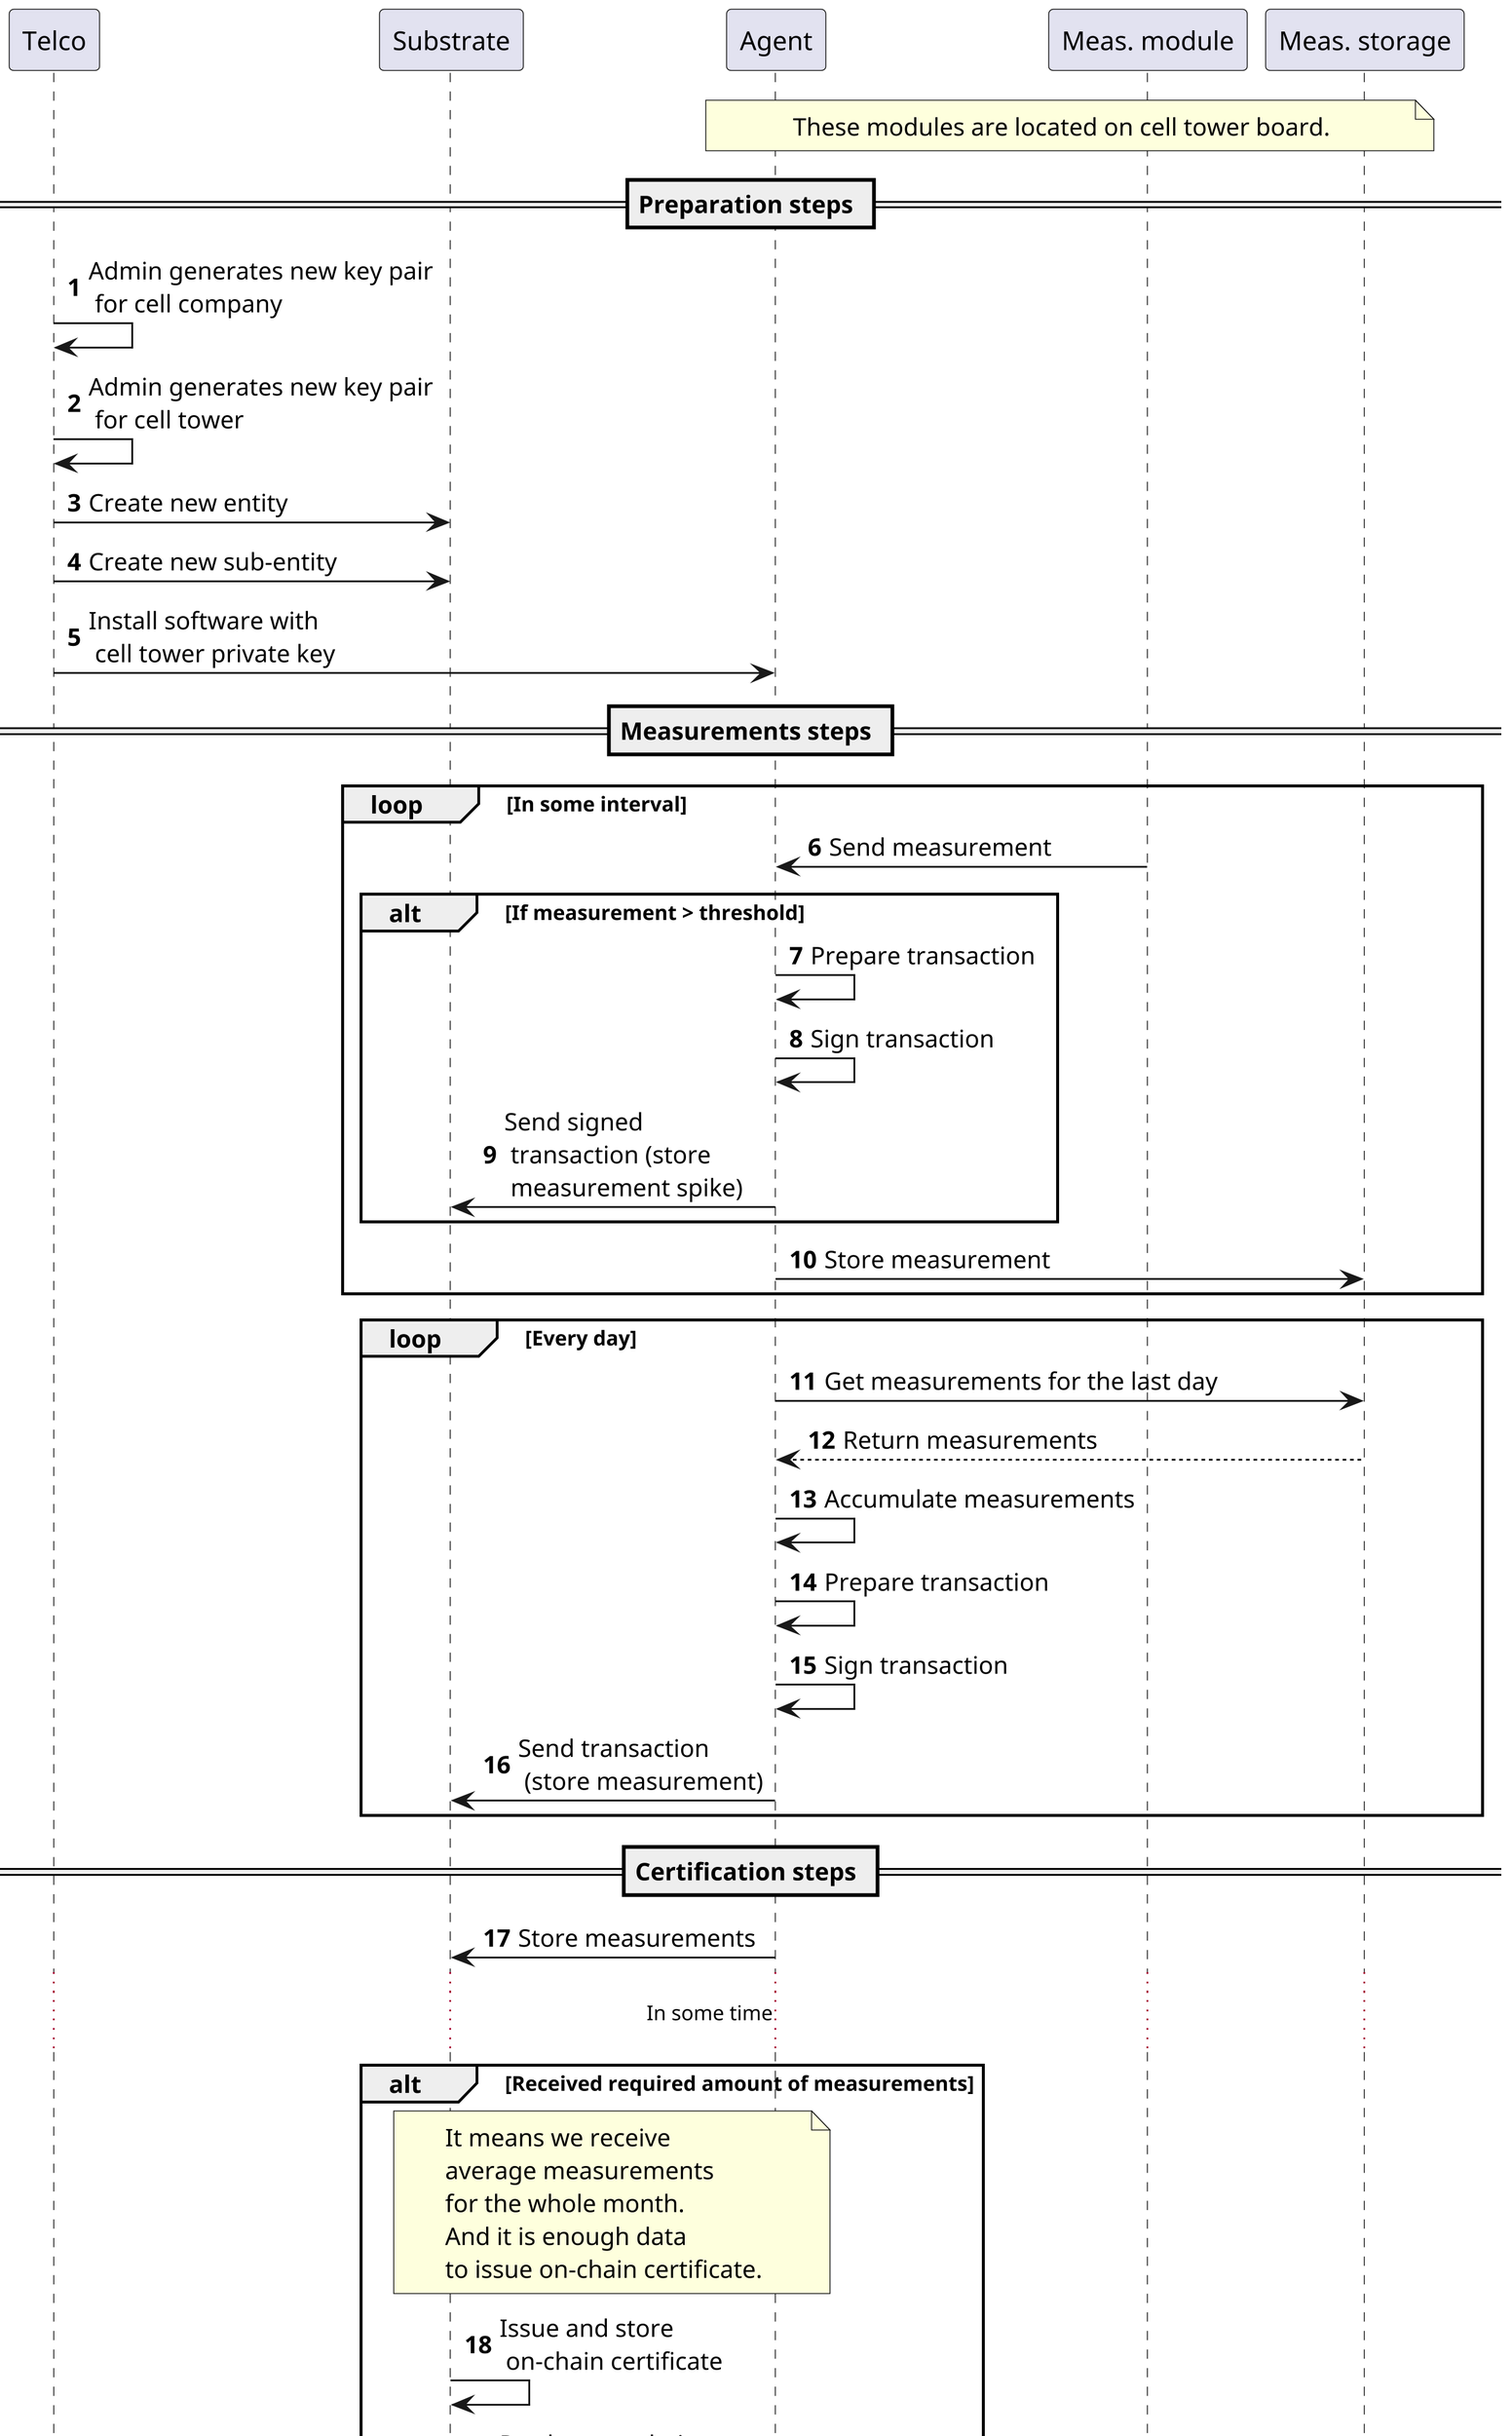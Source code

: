 @startuml Flow
skinparam dpi 300
autonumber

participant Telco as telco
participant Substrate as substrate
participant Agent as agent
participant "Meas. module" as meas_module
participant "Meas. storage" as storage

note over agent,storage: These modules are located on cell tower board.

== Preparation steps ==

telco -> telco: Admin generates new key pair\n for cell company
telco -> telco: Admin generates new key pair\n for cell tower
telco -> substrate: Create new entity
telco -> substrate: Create new sub-entity
telco -> agent: Install software with\n cell tower private key

== Measurements steps ==

loop In some interval
  meas_module -> agent: Send measurement
  alt If measurement > threshold
    agent -> agent: Prepare transaction
    agent -> agent: Sign transaction
    agent -> substrate: Send signed\n transaction (store\n measurement spike)
  end
  agent -> storage: Store measurement
end

loop Every day
  agent -> storage: Get measurements for the last day
  storage --> agent: Return measurements
  agent -> agent: Accumulate measurements
  agent -> agent: Prepare transaction
  agent -> agent: Sign transaction
  agent -> substrate: Send transaction\n (store measurement)
end

== Certification steps ==

agent -> substrate: Store measurements

... In some time ...

alt Received required amount of measurements
note over substrate,agent
It means we receive
average measurements
for the whole month.
And it is enough data
to issue on-chain certificate.
end note
substrate -> substrate: Issue and store\n on-chain certificate
substrate -> substrate: Produce on-chain\n event about new\n certificate
else
  substrate ->x substrate: Stop current flow
end

... In some time ...

substrate -> telco: See new on-chain certificate\n on-chain event
telco -> substrate: Get on-chain certificate
substrate --> telco: Return on-chain\n certificate info

@enduml

